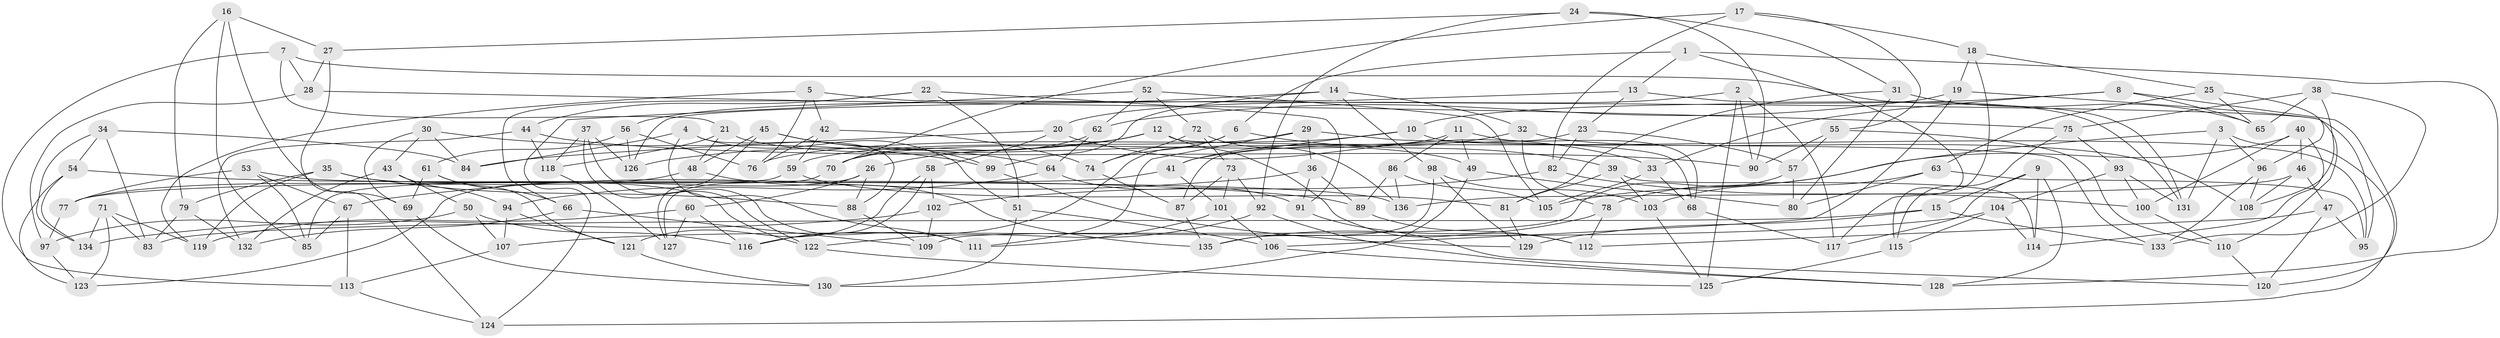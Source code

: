 // Generated by graph-tools (version 1.1) at 2025/26/03/09/25 03:26:55]
// undirected, 136 vertices, 272 edges
graph export_dot {
graph [start="1"]
  node [color=gray90,style=filled];
  1;
  2;
  3;
  4;
  5;
  6;
  7;
  8;
  9;
  10;
  11;
  12;
  13;
  14;
  15;
  16;
  17;
  18;
  19;
  20;
  21;
  22;
  23;
  24;
  25;
  26;
  27;
  28;
  29;
  30;
  31;
  32;
  33;
  34;
  35;
  36;
  37;
  38;
  39;
  40;
  41;
  42;
  43;
  44;
  45;
  46;
  47;
  48;
  49;
  50;
  51;
  52;
  53;
  54;
  55;
  56;
  57;
  58;
  59;
  60;
  61;
  62;
  63;
  64;
  65;
  66;
  67;
  68;
  69;
  70;
  71;
  72;
  73;
  74;
  75;
  76;
  77;
  78;
  79;
  80;
  81;
  82;
  83;
  84;
  85;
  86;
  87;
  88;
  89;
  90;
  91;
  92;
  93;
  94;
  95;
  96;
  97;
  98;
  99;
  100;
  101;
  102;
  103;
  104;
  105;
  106;
  107;
  108;
  109;
  110;
  111;
  112;
  113;
  114;
  115;
  116;
  117;
  118;
  119;
  120;
  121;
  122;
  123;
  124;
  125;
  126;
  127;
  128;
  129;
  130;
  131;
  132;
  133;
  134;
  135;
  136;
  1 -- 117;
  1 -- 13;
  1 -- 128;
  1 -- 6;
  2 -- 20;
  2 -- 90;
  2 -- 125;
  2 -- 117;
  3 -- 78;
  3 -- 124;
  3 -- 131;
  3 -- 96;
  4 -- 84;
  4 -- 111;
  4 -- 51;
  4 -- 88;
  5 -- 119;
  5 -- 42;
  5 -- 76;
  5 -- 95;
  6 -- 39;
  6 -- 116;
  6 -- 74;
  7 -- 28;
  7 -- 131;
  7 -- 21;
  7 -- 113;
  8 -- 33;
  8 -- 120;
  8 -- 10;
  8 -- 65;
  9 -- 117;
  9 -- 114;
  9 -- 128;
  9 -- 15;
  10 -- 41;
  10 -- 76;
  10 -- 95;
  11 -- 86;
  11 -- 49;
  11 -- 70;
  11 -- 68;
  12 -- 133;
  12 -- 126;
  12 -- 26;
  12 -- 112;
  13 -- 131;
  13 -- 23;
  13 -- 126;
  14 -- 98;
  14 -- 56;
  14 -- 32;
  14 -- 99;
  15 -- 133;
  15 -- 83;
  15 -- 129;
  16 -- 69;
  16 -- 85;
  16 -- 27;
  16 -- 79;
  17 -- 82;
  17 -- 70;
  17 -- 55;
  17 -- 18;
  18 -- 25;
  18 -- 19;
  18 -- 115;
  19 -- 62;
  19 -- 110;
  19 -- 106;
  20 -- 84;
  20 -- 33;
  20 -- 58;
  21 -- 49;
  21 -- 118;
  21 -- 48;
  22 -- 51;
  22 -- 44;
  22 -- 91;
  22 -- 66;
  23 -- 57;
  23 -- 87;
  23 -- 82;
  24 -- 31;
  24 -- 27;
  24 -- 92;
  24 -- 90;
  25 -- 96;
  25 -- 63;
  25 -- 65;
  26 -- 88;
  26 -- 60;
  26 -- 123;
  27 -- 124;
  27 -- 28;
  28 -- 75;
  28 -- 97;
  29 -- 68;
  29 -- 36;
  29 -- 111;
  29 -- 59;
  30 -- 43;
  30 -- 99;
  30 -- 84;
  30 -- 69;
  31 -- 80;
  31 -- 81;
  31 -- 65;
  32 -- 108;
  32 -- 41;
  32 -- 78;
  33 -- 68;
  33 -- 105;
  34 -- 84;
  34 -- 54;
  34 -- 134;
  34 -- 83;
  35 -- 119;
  35 -- 88;
  35 -- 79;
  35 -- 122;
  36 -- 89;
  36 -- 91;
  36 -- 67;
  37 -- 111;
  37 -- 118;
  37 -- 126;
  37 -- 122;
  38 -- 75;
  38 -- 65;
  38 -- 108;
  38 -- 133;
  39 -- 81;
  39 -- 114;
  39 -- 103;
  40 -- 46;
  40 -- 114;
  40 -- 105;
  40 -- 100;
  41 -- 77;
  41 -- 101;
  42 -- 59;
  42 -- 74;
  42 -- 76;
  43 -- 50;
  43 -- 132;
  43 -- 94;
  44 -- 132;
  44 -- 118;
  44 -- 90;
  45 -- 99;
  45 -- 64;
  45 -- 48;
  45 -- 127;
  46 -- 47;
  46 -- 108;
  46 -- 136;
  47 -- 120;
  47 -- 112;
  47 -- 95;
  48 -- 135;
  48 -- 77;
  49 -- 130;
  49 -- 80;
  50 -- 97;
  50 -- 107;
  50 -- 116;
  51 -- 106;
  51 -- 130;
  52 -- 72;
  52 -- 105;
  52 -- 62;
  52 -- 124;
  53 -- 77;
  53 -- 67;
  53 -- 136;
  53 -- 85;
  54 -- 89;
  54 -- 123;
  54 -- 134;
  55 -- 110;
  55 -- 57;
  55 -- 90;
  56 -- 126;
  56 -- 61;
  56 -- 76;
  57 -- 80;
  57 -- 109;
  58 -- 102;
  58 -- 116;
  58 -- 121;
  59 -- 81;
  59 -- 85;
  60 -- 119;
  60 -- 116;
  60 -- 127;
  61 -- 69;
  61 -- 121;
  61 -- 66;
  62 -- 64;
  62 -- 70;
  63 -- 80;
  63 -- 103;
  63 -- 95;
  64 -- 91;
  64 -- 94;
  66 -- 109;
  66 -- 132;
  67 -- 85;
  67 -- 113;
  68 -- 117;
  69 -- 130;
  70 -- 127;
  71 -- 119;
  71 -- 134;
  71 -- 123;
  71 -- 83;
  72 -- 74;
  72 -- 136;
  72 -- 73;
  73 -- 87;
  73 -- 101;
  73 -- 92;
  74 -- 87;
  75 -- 115;
  75 -- 93;
  77 -- 97;
  78 -- 135;
  78 -- 112;
  79 -- 83;
  79 -- 132;
  81 -- 129;
  82 -- 102;
  82 -- 100;
  86 -- 105;
  86 -- 89;
  86 -- 136;
  87 -- 135;
  88 -- 109;
  89 -- 112;
  91 -- 120;
  92 -- 128;
  92 -- 122;
  93 -- 131;
  93 -- 100;
  93 -- 104;
  94 -- 121;
  94 -- 107;
  96 -- 133;
  96 -- 108;
  97 -- 123;
  98 -- 135;
  98 -- 103;
  98 -- 129;
  99 -- 129;
  100 -- 110;
  101 -- 111;
  101 -- 106;
  102 -- 109;
  102 -- 134;
  103 -- 125;
  104 -- 115;
  104 -- 114;
  104 -- 107;
  106 -- 128;
  107 -- 113;
  110 -- 120;
  113 -- 124;
  115 -- 125;
  118 -- 127;
  121 -- 130;
  122 -- 125;
}
